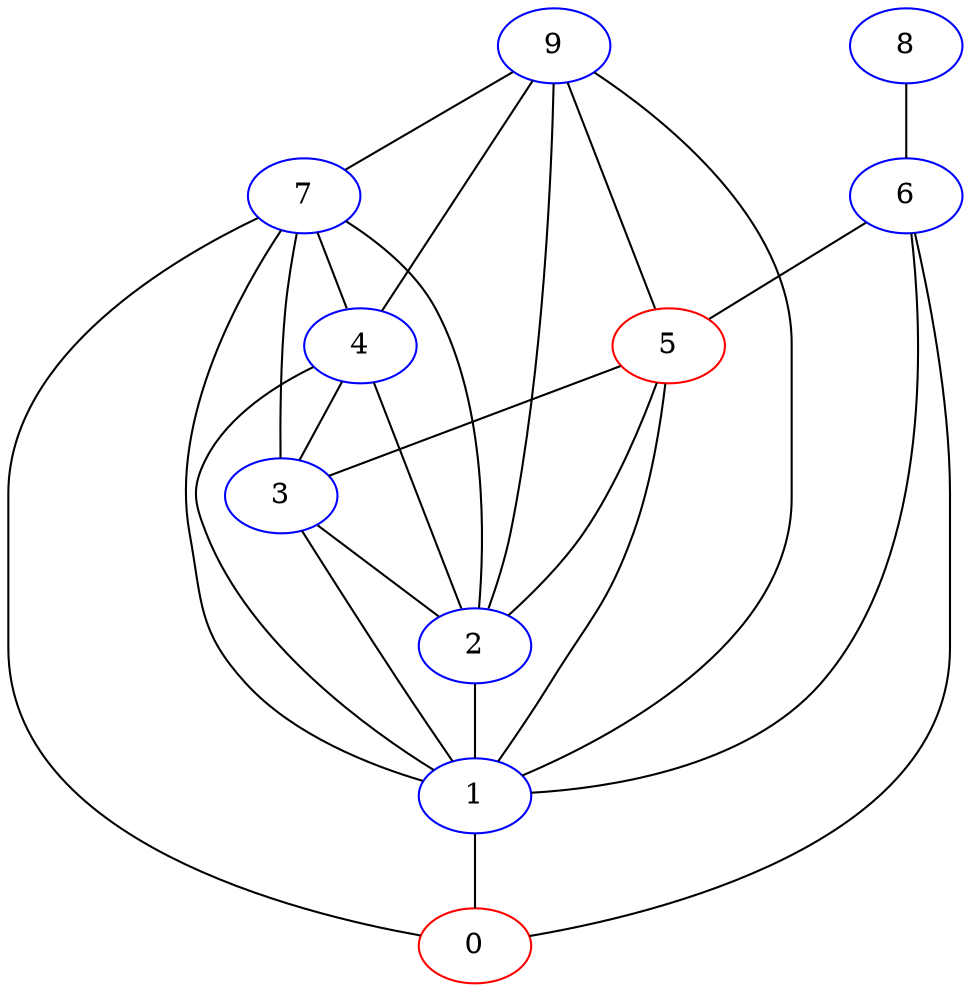 /* Created by igraph 0.7.1 */
graph {
  0 [
    label=0
    color=red
  ];
  1 [
    label=1
    color=blue
  ];
  2 [
    label=2
    color=blue
  ];
  3 [
    label=3
    color=blue
  ];
  4 [
    label=4
    color=blue
  ];
  5 [
    label=5
    color=red
  ];
  6 [
    label=6
    color=blue
  ];
  7 [
    label=7
    color=blue
  ];
  8 [
    label=8
    color=blue
  ];
  9 [
    label=9
    color=blue
  ];

  1 -- 0;
  6 -- 0;
  7 -- 0;
  2 -- 1;
  3 -- 1;
  4 -- 1;
  5 -- 1;
  6 -- 1;
  7 -- 1;
  9 -- 1;
  3 -- 2;
  4 -- 2;
  5 -- 2;
  7 -- 2;
  9 -- 2;
  4 -- 3;
  5 -- 3;
  7 -- 3;
  7 -- 4;
  9 -- 4;
  6 -- 5;
  9 -- 5;
  8 -- 6;
  9 -- 7;
}
